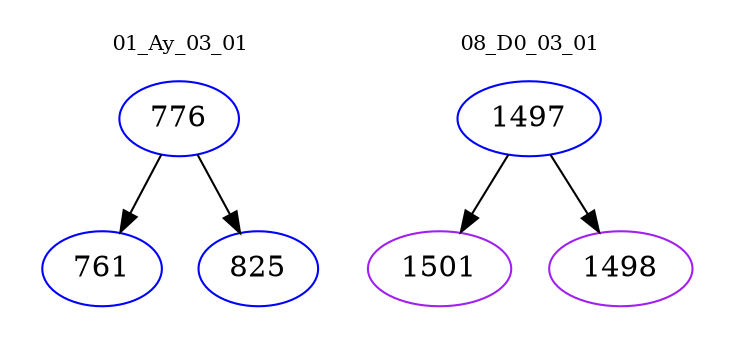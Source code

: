 digraph{
subgraph cluster_0 {
color = white
label = "01_Ay_03_01";
fontsize=10;
T0_776 [label="776", color="blue"]
T0_776 -> T0_761 [color="black"]
T0_761 [label="761", color="blue"]
T0_776 -> T0_825 [color="black"]
T0_825 [label="825", color="blue"]
}
subgraph cluster_1 {
color = white
label = "08_D0_03_01";
fontsize=10;
T1_1497 [label="1497", color="blue"]
T1_1497 -> T1_1501 [color="black"]
T1_1501 [label="1501", color="purple"]
T1_1497 -> T1_1498 [color="black"]
T1_1498 [label="1498", color="purple"]
}
}
